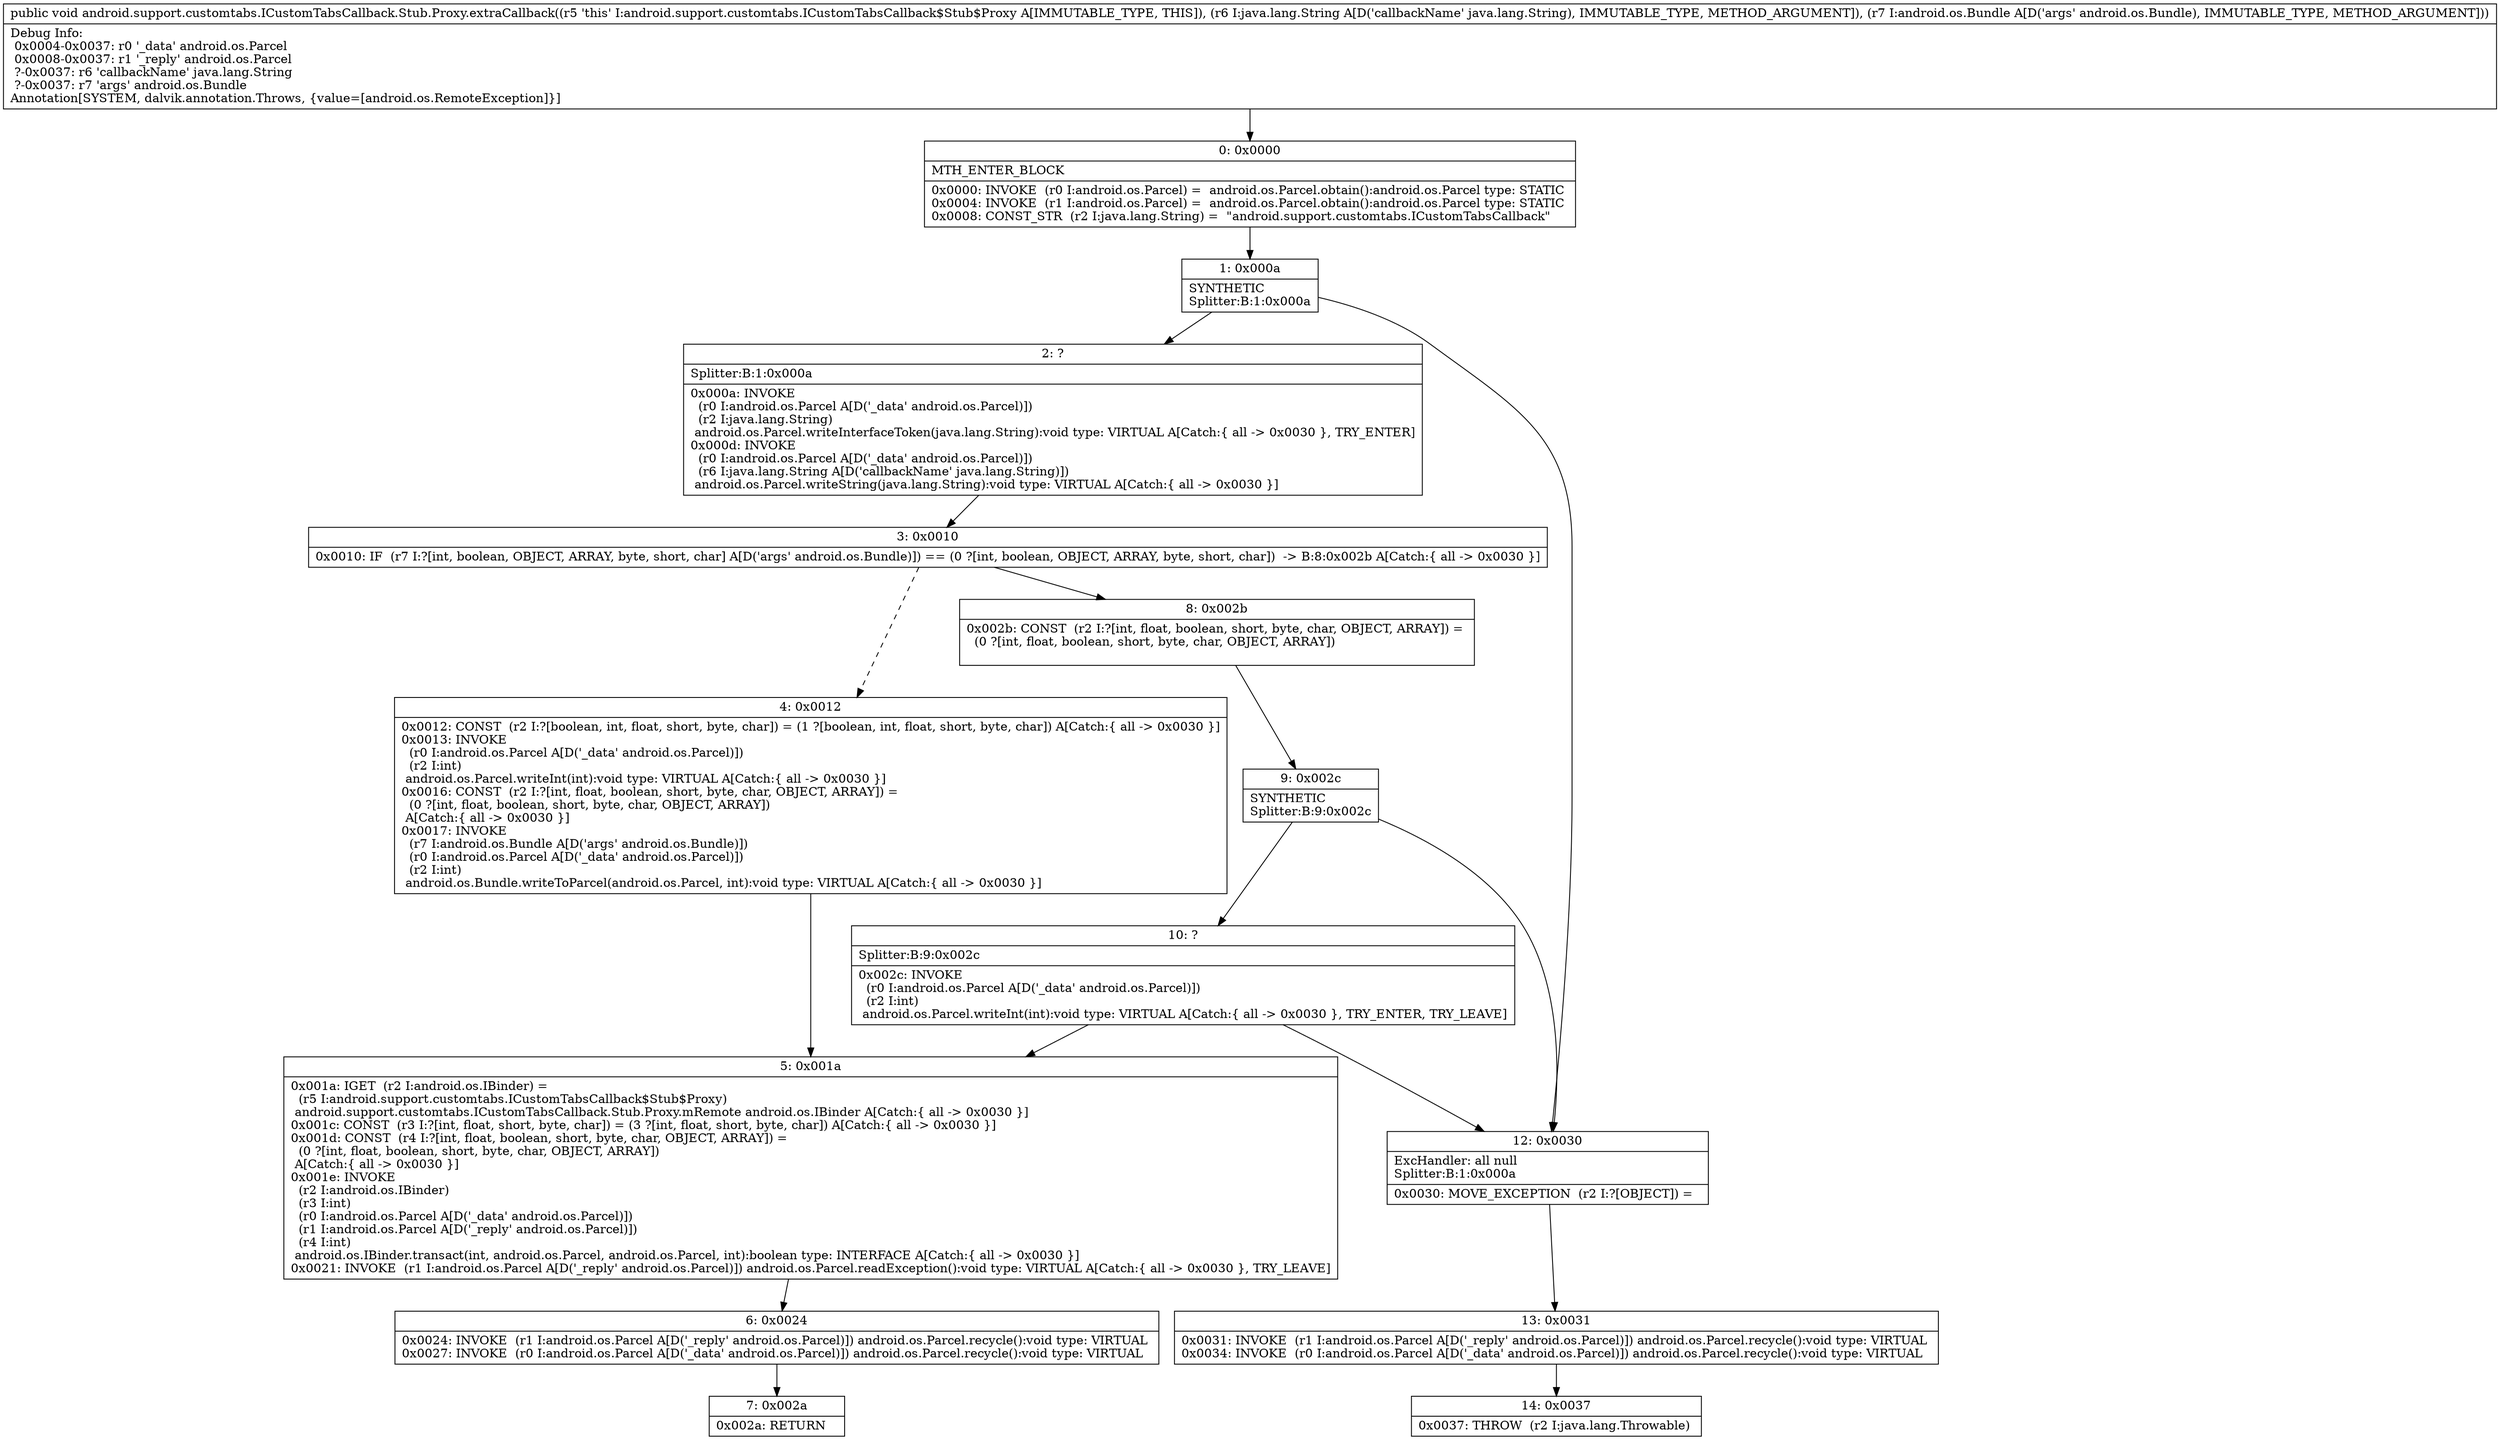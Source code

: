 digraph "CFG forandroid.support.customtabs.ICustomTabsCallback.Stub.Proxy.extraCallback(Ljava\/lang\/String;Landroid\/os\/Bundle;)V" {
Node_0 [shape=record,label="{0\:\ 0x0000|MTH_ENTER_BLOCK\l|0x0000: INVOKE  (r0 I:android.os.Parcel) =  android.os.Parcel.obtain():android.os.Parcel type: STATIC \l0x0004: INVOKE  (r1 I:android.os.Parcel) =  android.os.Parcel.obtain():android.os.Parcel type: STATIC \l0x0008: CONST_STR  (r2 I:java.lang.String) =  \"android.support.customtabs.ICustomTabsCallback\" \l}"];
Node_1 [shape=record,label="{1\:\ 0x000a|SYNTHETIC\lSplitter:B:1:0x000a\l}"];
Node_2 [shape=record,label="{2\:\ ?|Splitter:B:1:0x000a\l|0x000a: INVOKE  \l  (r0 I:android.os.Parcel A[D('_data' android.os.Parcel)])\l  (r2 I:java.lang.String)\l android.os.Parcel.writeInterfaceToken(java.lang.String):void type: VIRTUAL A[Catch:\{ all \-\> 0x0030 \}, TRY_ENTER]\l0x000d: INVOKE  \l  (r0 I:android.os.Parcel A[D('_data' android.os.Parcel)])\l  (r6 I:java.lang.String A[D('callbackName' java.lang.String)])\l android.os.Parcel.writeString(java.lang.String):void type: VIRTUAL A[Catch:\{ all \-\> 0x0030 \}]\l}"];
Node_3 [shape=record,label="{3\:\ 0x0010|0x0010: IF  (r7 I:?[int, boolean, OBJECT, ARRAY, byte, short, char] A[D('args' android.os.Bundle)]) == (0 ?[int, boolean, OBJECT, ARRAY, byte, short, char])  \-\> B:8:0x002b A[Catch:\{ all \-\> 0x0030 \}]\l}"];
Node_4 [shape=record,label="{4\:\ 0x0012|0x0012: CONST  (r2 I:?[boolean, int, float, short, byte, char]) = (1 ?[boolean, int, float, short, byte, char]) A[Catch:\{ all \-\> 0x0030 \}]\l0x0013: INVOKE  \l  (r0 I:android.os.Parcel A[D('_data' android.os.Parcel)])\l  (r2 I:int)\l android.os.Parcel.writeInt(int):void type: VIRTUAL A[Catch:\{ all \-\> 0x0030 \}]\l0x0016: CONST  (r2 I:?[int, float, boolean, short, byte, char, OBJECT, ARRAY]) = \l  (0 ?[int, float, boolean, short, byte, char, OBJECT, ARRAY])\l A[Catch:\{ all \-\> 0x0030 \}]\l0x0017: INVOKE  \l  (r7 I:android.os.Bundle A[D('args' android.os.Bundle)])\l  (r0 I:android.os.Parcel A[D('_data' android.os.Parcel)])\l  (r2 I:int)\l android.os.Bundle.writeToParcel(android.os.Parcel, int):void type: VIRTUAL A[Catch:\{ all \-\> 0x0030 \}]\l}"];
Node_5 [shape=record,label="{5\:\ 0x001a|0x001a: IGET  (r2 I:android.os.IBinder) = \l  (r5 I:android.support.customtabs.ICustomTabsCallback$Stub$Proxy)\l android.support.customtabs.ICustomTabsCallback.Stub.Proxy.mRemote android.os.IBinder A[Catch:\{ all \-\> 0x0030 \}]\l0x001c: CONST  (r3 I:?[int, float, short, byte, char]) = (3 ?[int, float, short, byte, char]) A[Catch:\{ all \-\> 0x0030 \}]\l0x001d: CONST  (r4 I:?[int, float, boolean, short, byte, char, OBJECT, ARRAY]) = \l  (0 ?[int, float, boolean, short, byte, char, OBJECT, ARRAY])\l A[Catch:\{ all \-\> 0x0030 \}]\l0x001e: INVOKE  \l  (r2 I:android.os.IBinder)\l  (r3 I:int)\l  (r0 I:android.os.Parcel A[D('_data' android.os.Parcel)])\l  (r1 I:android.os.Parcel A[D('_reply' android.os.Parcel)])\l  (r4 I:int)\l android.os.IBinder.transact(int, android.os.Parcel, android.os.Parcel, int):boolean type: INTERFACE A[Catch:\{ all \-\> 0x0030 \}]\l0x0021: INVOKE  (r1 I:android.os.Parcel A[D('_reply' android.os.Parcel)]) android.os.Parcel.readException():void type: VIRTUAL A[Catch:\{ all \-\> 0x0030 \}, TRY_LEAVE]\l}"];
Node_6 [shape=record,label="{6\:\ 0x0024|0x0024: INVOKE  (r1 I:android.os.Parcel A[D('_reply' android.os.Parcel)]) android.os.Parcel.recycle():void type: VIRTUAL \l0x0027: INVOKE  (r0 I:android.os.Parcel A[D('_data' android.os.Parcel)]) android.os.Parcel.recycle():void type: VIRTUAL \l}"];
Node_7 [shape=record,label="{7\:\ 0x002a|0x002a: RETURN   \l}"];
Node_8 [shape=record,label="{8\:\ 0x002b|0x002b: CONST  (r2 I:?[int, float, boolean, short, byte, char, OBJECT, ARRAY]) = \l  (0 ?[int, float, boolean, short, byte, char, OBJECT, ARRAY])\l \l}"];
Node_9 [shape=record,label="{9\:\ 0x002c|SYNTHETIC\lSplitter:B:9:0x002c\l}"];
Node_10 [shape=record,label="{10\:\ ?|Splitter:B:9:0x002c\l|0x002c: INVOKE  \l  (r0 I:android.os.Parcel A[D('_data' android.os.Parcel)])\l  (r2 I:int)\l android.os.Parcel.writeInt(int):void type: VIRTUAL A[Catch:\{ all \-\> 0x0030 \}, TRY_ENTER, TRY_LEAVE]\l}"];
Node_12 [shape=record,label="{12\:\ 0x0030|ExcHandler: all null\lSplitter:B:1:0x000a\l|0x0030: MOVE_EXCEPTION  (r2 I:?[OBJECT]) =  \l}"];
Node_13 [shape=record,label="{13\:\ 0x0031|0x0031: INVOKE  (r1 I:android.os.Parcel A[D('_reply' android.os.Parcel)]) android.os.Parcel.recycle():void type: VIRTUAL \l0x0034: INVOKE  (r0 I:android.os.Parcel A[D('_data' android.os.Parcel)]) android.os.Parcel.recycle():void type: VIRTUAL \l}"];
Node_14 [shape=record,label="{14\:\ 0x0037|0x0037: THROW  (r2 I:java.lang.Throwable) \l}"];
MethodNode[shape=record,label="{public void android.support.customtabs.ICustomTabsCallback.Stub.Proxy.extraCallback((r5 'this' I:android.support.customtabs.ICustomTabsCallback$Stub$Proxy A[IMMUTABLE_TYPE, THIS]), (r6 I:java.lang.String A[D('callbackName' java.lang.String), IMMUTABLE_TYPE, METHOD_ARGUMENT]), (r7 I:android.os.Bundle A[D('args' android.os.Bundle), IMMUTABLE_TYPE, METHOD_ARGUMENT]))  | Debug Info:\l  0x0004\-0x0037: r0 '_data' android.os.Parcel\l  0x0008\-0x0037: r1 '_reply' android.os.Parcel\l  ?\-0x0037: r6 'callbackName' java.lang.String\l  ?\-0x0037: r7 'args' android.os.Bundle\lAnnotation[SYSTEM, dalvik.annotation.Throws, \{value=[android.os.RemoteException]\}]\l}"];
MethodNode -> Node_0;
Node_0 -> Node_1;
Node_1 -> Node_2;
Node_1 -> Node_12;
Node_2 -> Node_3;
Node_3 -> Node_4[style=dashed];
Node_3 -> Node_8;
Node_4 -> Node_5;
Node_5 -> Node_6;
Node_6 -> Node_7;
Node_8 -> Node_9;
Node_9 -> Node_10;
Node_9 -> Node_12;
Node_10 -> Node_12;
Node_10 -> Node_5;
Node_12 -> Node_13;
Node_13 -> Node_14;
}

